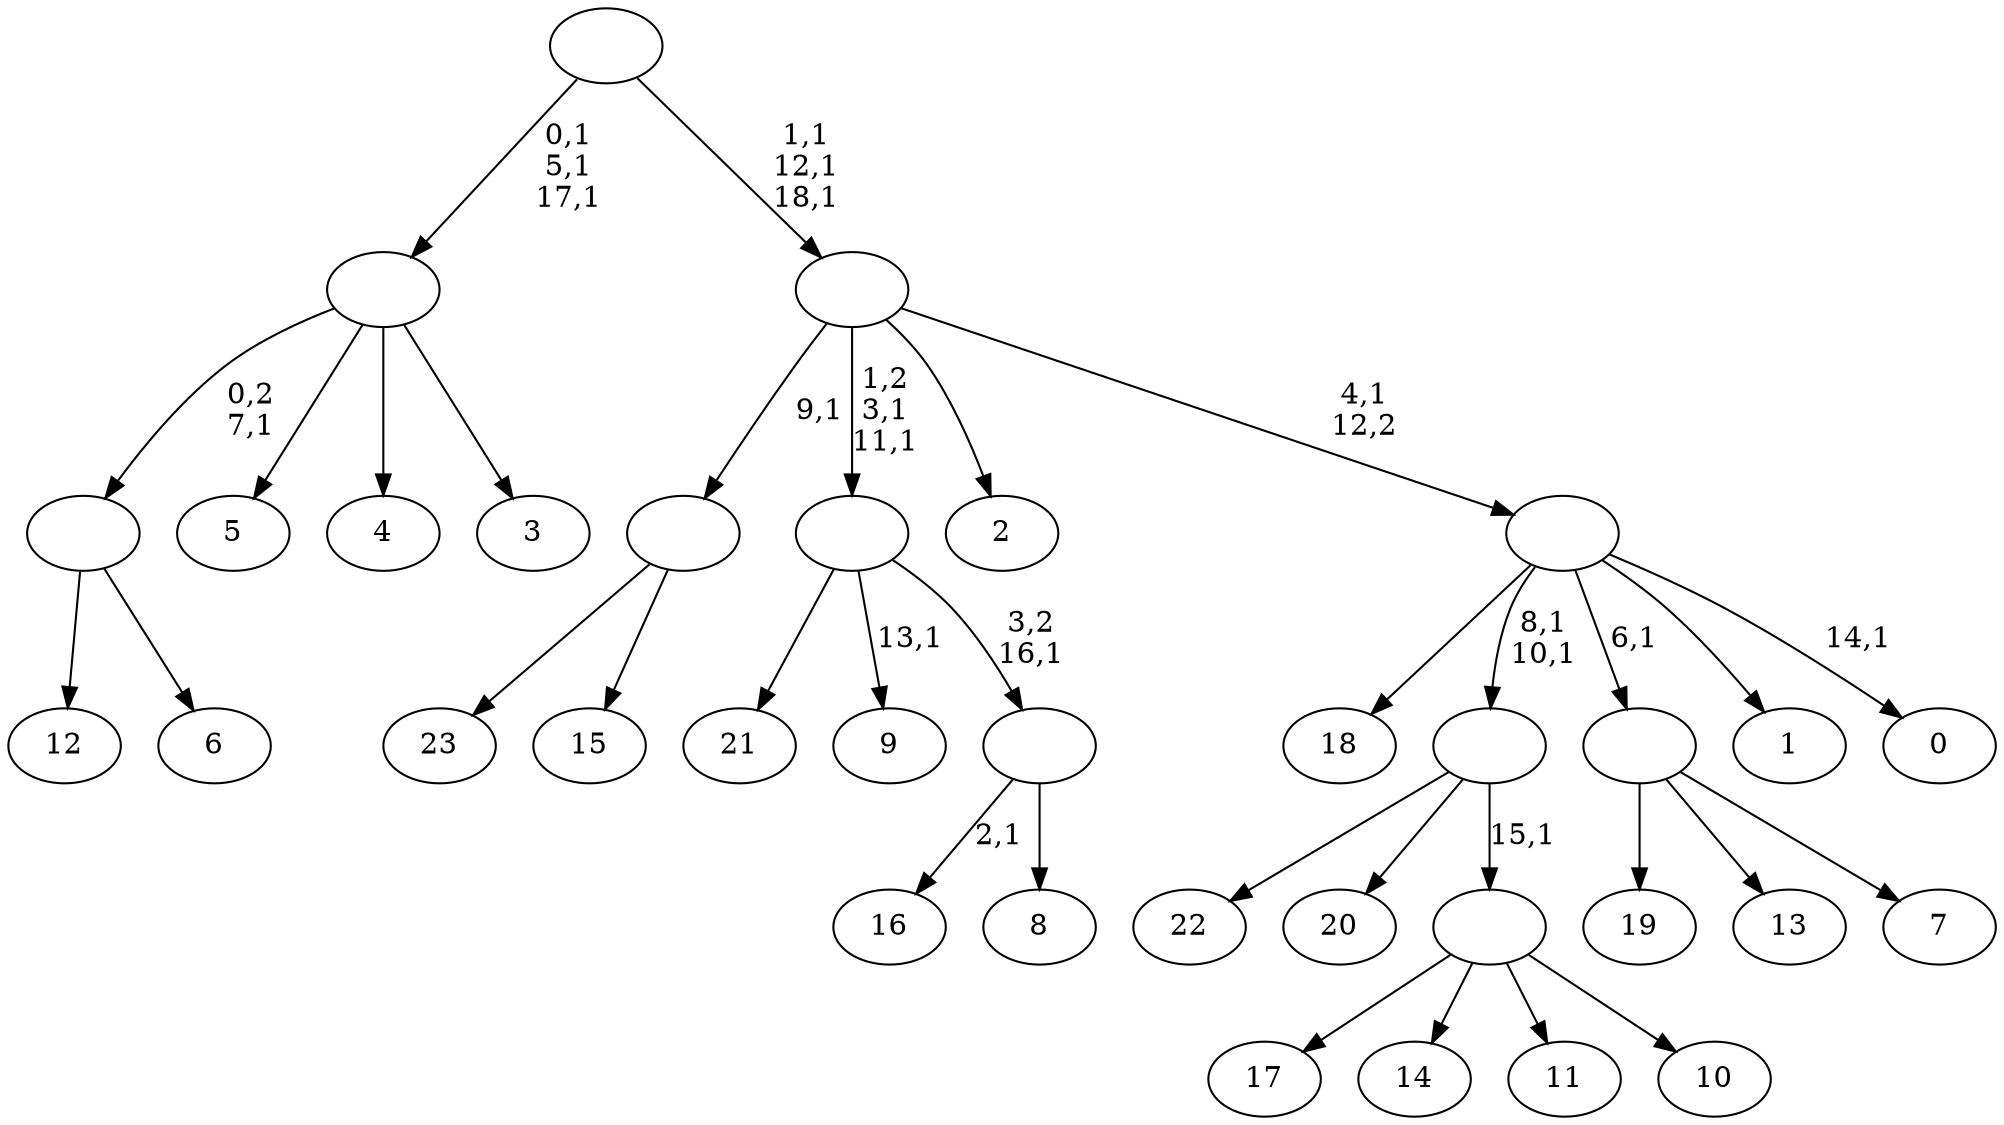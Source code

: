 digraph T {
	43 [label="23"]
	42 [label="22"]
	41 [label="21"]
	40 [label="20"]
	39 [label="19"]
	38 [label="18"]
	37 [label="17"]
	36 [label="16"]
	34 [label="15"]
	33 [label=""]
	32 [label="14"]
	31 [label="13"]
	30 [label="12"]
	29 [label="11"]
	28 [label="10"]
	27 [label=""]
	26 [label=""]
	24 [label="9"]
	22 [label="8"]
	21 [label=""]
	20 [label=""]
	18 [label="7"]
	17 [label=""]
	16 [label="6"]
	15 [label=""]
	14 [label="5"]
	13 [label="4"]
	12 [label="3"]
	11 [label=""]
	8 [label="2"]
	7 [label="1"]
	6 [label="0"]
	4 [label=""]
	3 [label=""]
	0 [label=""]
	33 -> 43 [label=""]
	33 -> 34 [label=""]
	27 -> 37 [label=""]
	27 -> 32 [label=""]
	27 -> 29 [label=""]
	27 -> 28 [label=""]
	26 -> 42 [label=""]
	26 -> 40 [label=""]
	26 -> 27 [label="15,1"]
	21 -> 36 [label="2,1"]
	21 -> 22 [label=""]
	20 -> 24 [label="13,1"]
	20 -> 41 [label=""]
	20 -> 21 [label="3,2\n16,1"]
	17 -> 39 [label=""]
	17 -> 31 [label=""]
	17 -> 18 [label=""]
	15 -> 30 [label=""]
	15 -> 16 [label=""]
	11 -> 15 [label="0,2\n7,1"]
	11 -> 14 [label=""]
	11 -> 13 [label=""]
	11 -> 12 [label=""]
	4 -> 6 [label="14,1"]
	4 -> 26 [label="8,1\n10,1"]
	4 -> 38 [label=""]
	4 -> 17 [label="6,1"]
	4 -> 7 [label=""]
	3 -> 20 [label="1,2\n3,1\n11,1"]
	3 -> 33 [label="9,1"]
	3 -> 8 [label=""]
	3 -> 4 [label="4,1\n12,2"]
	0 -> 3 [label="1,1\n12,1\n18,1"]
	0 -> 11 [label="0,1\n5,1\n17,1"]
}
